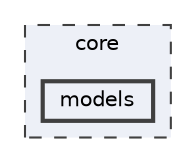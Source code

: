digraph "core/models"
{
 // LATEX_PDF_SIZE
  bgcolor="transparent";
  edge [fontname=Helvetica,fontsize=10,labelfontname=Helvetica,labelfontsize=10];
  node [fontname=Helvetica,fontsize=10,shape=box,height=0.2,width=0.4];
  compound=true
  subgraph clusterdir_4270bfced15e0e73154b13468c7c9ad9 {
    graph [ bgcolor="#edf0f7", pencolor="grey25", label="core", fontname=Helvetica,fontsize=10 style="filled,dashed", URL="dir_4270bfced15e0e73154b13468c7c9ad9.html",tooltip=""]
  dir_b549b9f85a72a4f17f491b04f7f79df1 [label="models", fillcolor="#edf0f7", color="grey25", style="filled,bold", URL="dir_b549b9f85a72a4f17f491b04f7f79df1.html",tooltip=""];
  }
}

